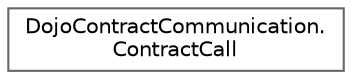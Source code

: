 digraph "Graphical Class Hierarchy"
{
 // LATEX_PDF_SIZE
  bgcolor="transparent";
  edge [fontname=Helvetica,fontsize=10,labelfontname=Helvetica,labelfontsize=10];
  node [fontname=Helvetica,fontsize=10,shape=box,height=0.2,width=0.4];
  rankdir="LR";
  Node0 [id="Node000000",label="DojoContractCommunication.\lContractCall",height=0.2,width=0.4,color="grey40", fillcolor="white", style="filled",URL="$class_dojo_contract_communication_1_1_contract_call.html",tooltip=" "];
}

